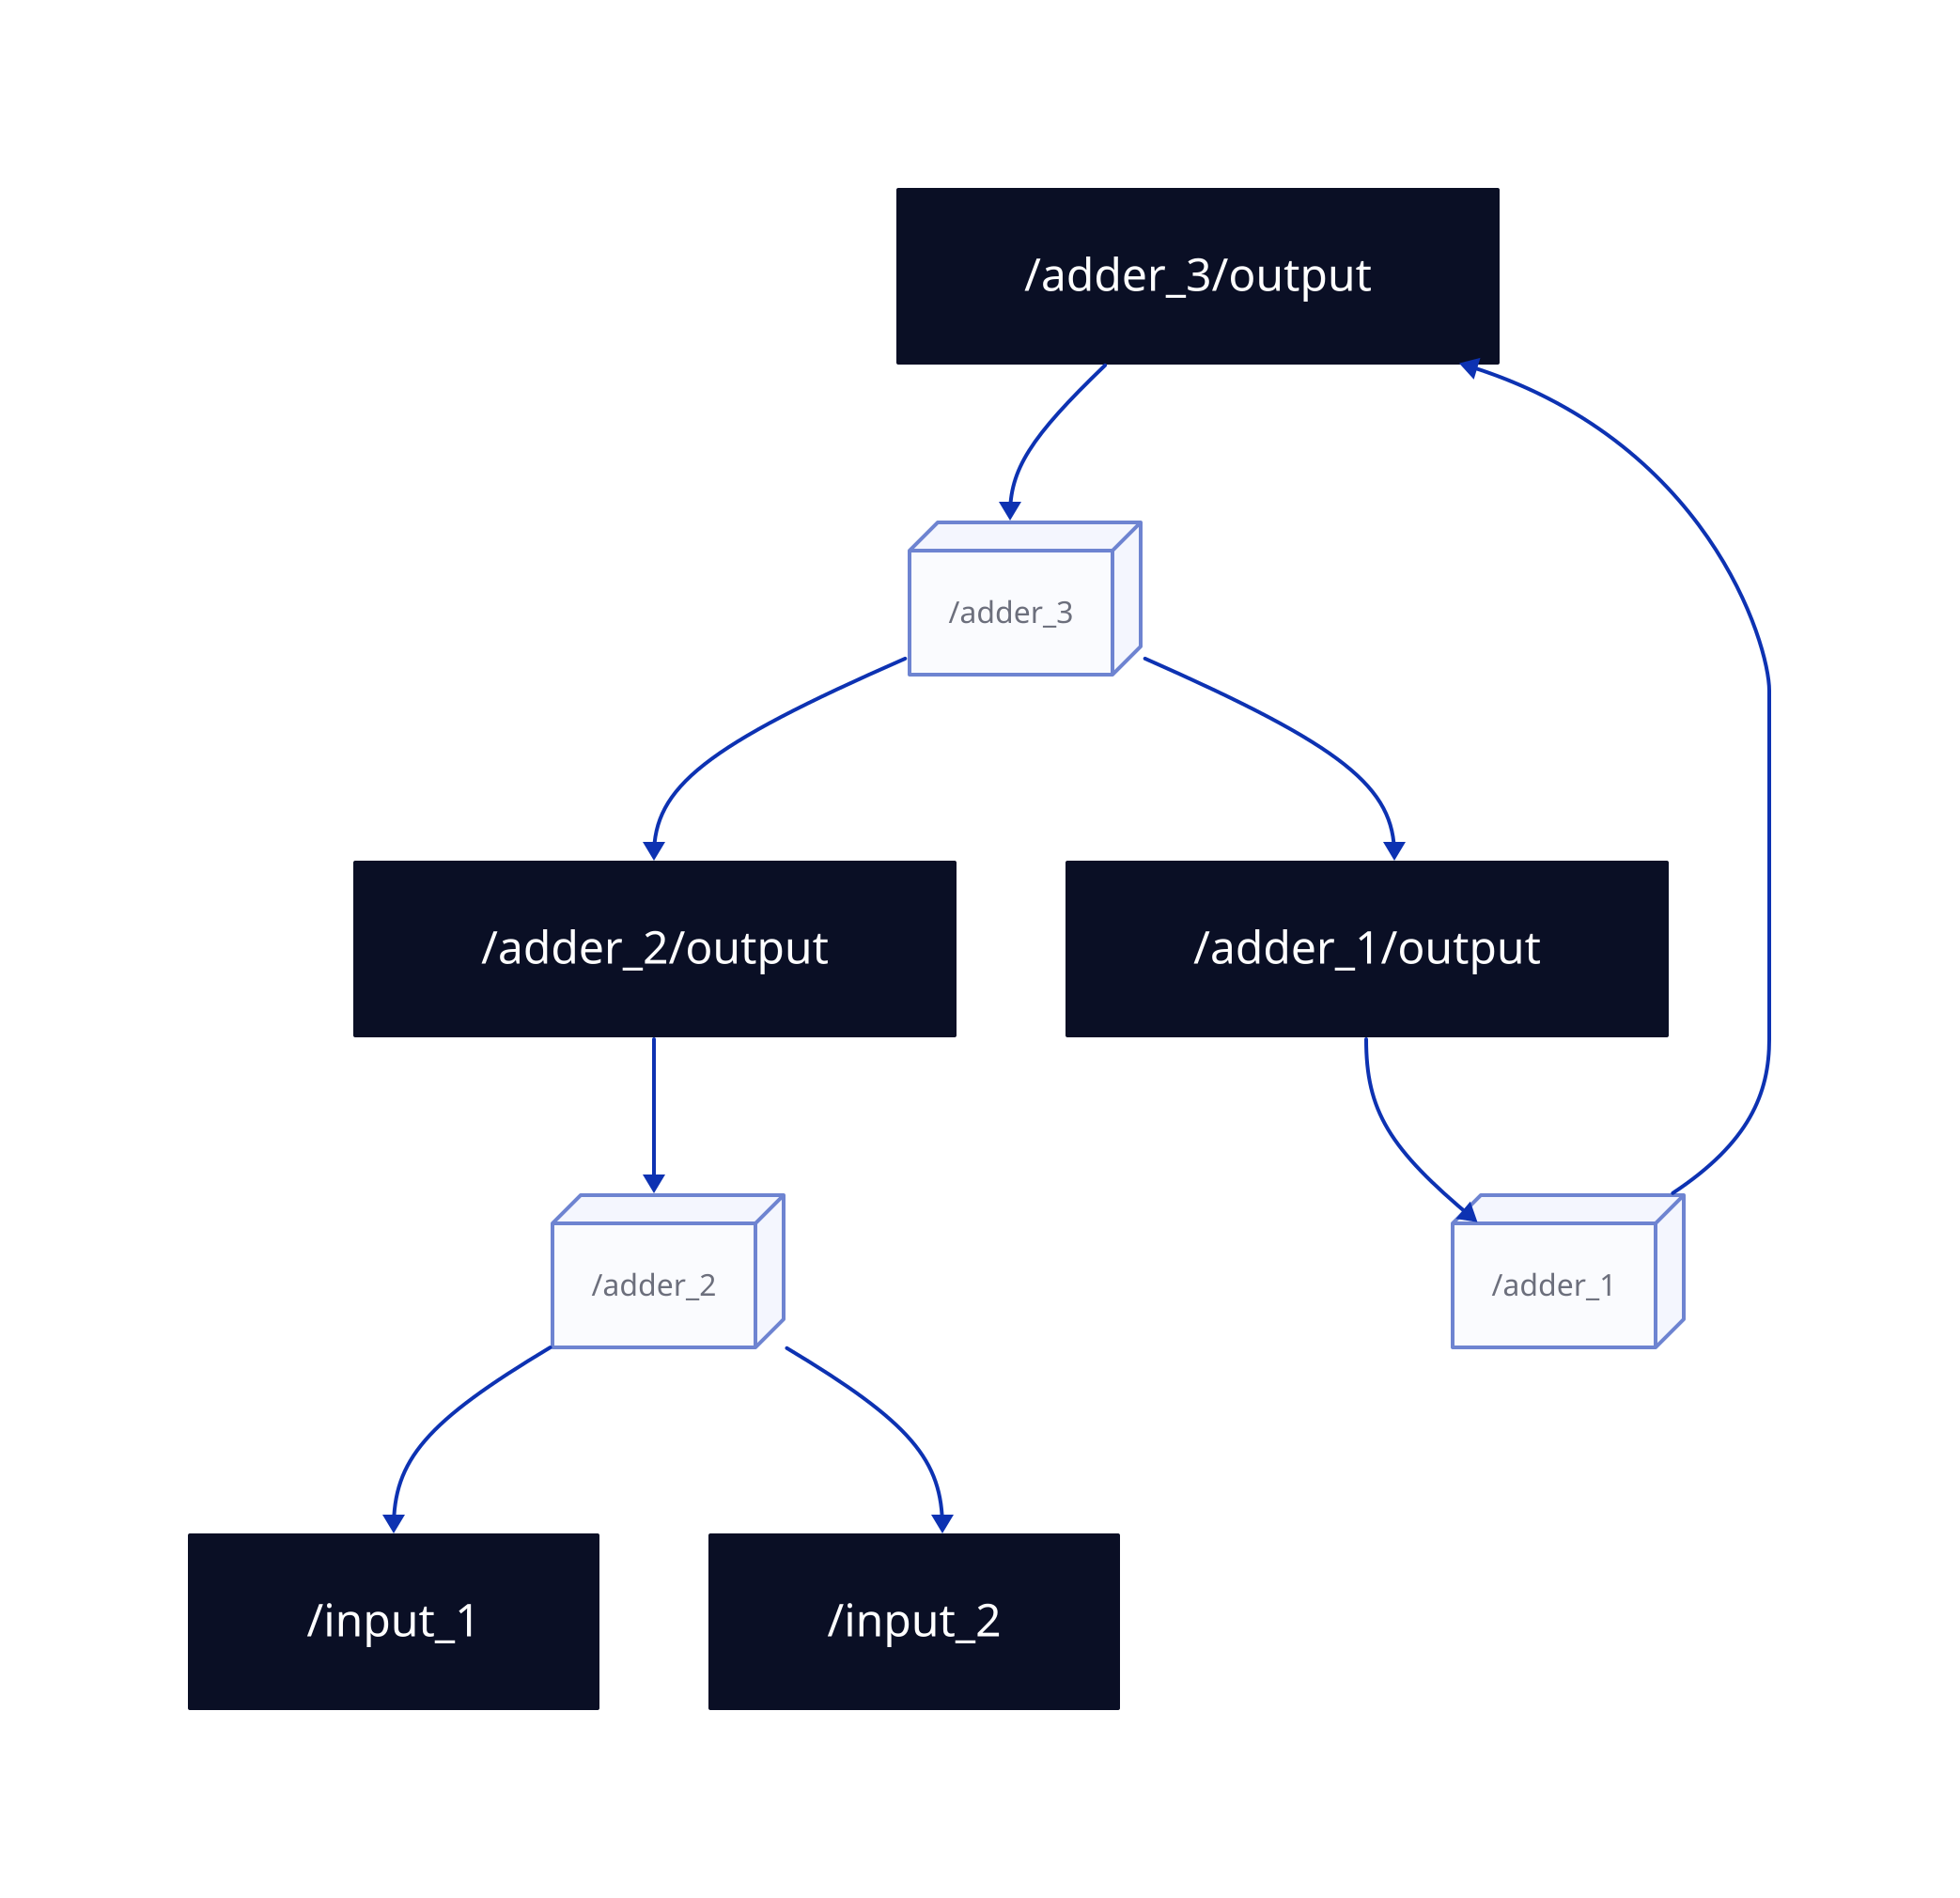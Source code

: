 /adder_3/output: {
  shape: class
}
/adder_2/output: {
  shape: class
}
/input_1: {
  shape: class
}
/adder_1/output: {
  shape: class
}
/input_2: {
  shape: class
}
/adder_2: {
  style: {
    opacity: 0.6
    3d: true
  }
}
/adder_3: {
  style: {
    opacity: 0.6
    3d: true
  }
}
/adder_1: {
  style: {
    opacity: 0.6
    3d: true
  }
}
/adder_2 -> /input_1
/adder_2 -> /input_2
/adder_2 <- /adder_2/output
/adder_3 -> /adder_1/output
/adder_3 -> /adder_2/output
/adder_3 <- /adder_3/output
/adder_1 -> /adder_3/output
/adder_1 <- /adder_1/output